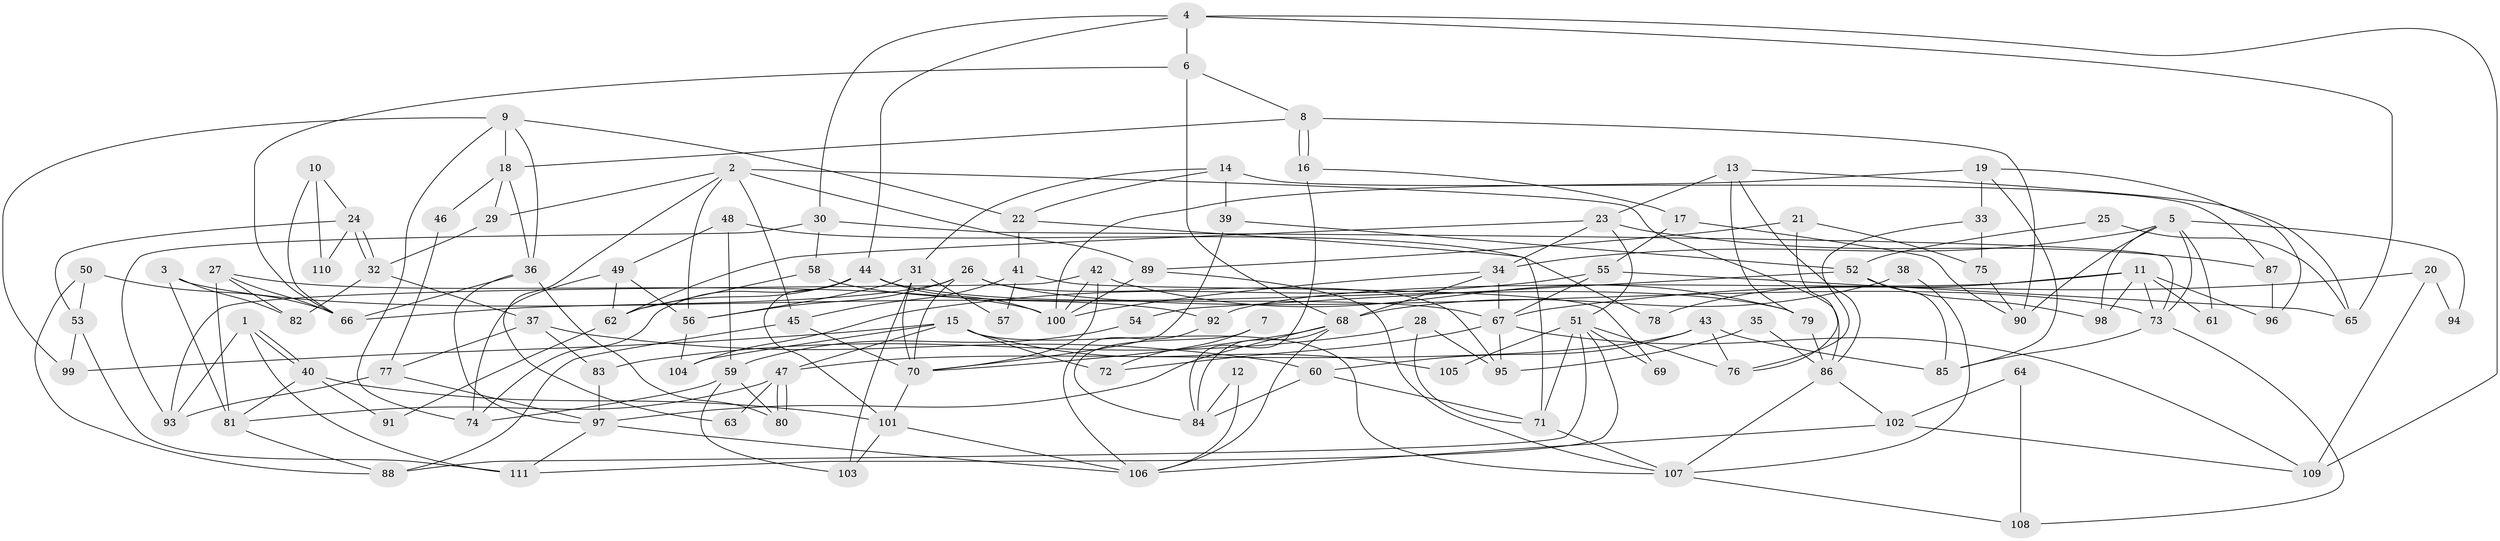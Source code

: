 // Generated by graph-tools (version 1.1) at 2025/02/03/09/25 03:02:08]
// undirected, 111 vertices, 222 edges
graph export_dot {
graph [start="1"]
  node [color=gray90,style=filled];
  1;
  2;
  3;
  4;
  5;
  6;
  7;
  8;
  9;
  10;
  11;
  12;
  13;
  14;
  15;
  16;
  17;
  18;
  19;
  20;
  21;
  22;
  23;
  24;
  25;
  26;
  27;
  28;
  29;
  30;
  31;
  32;
  33;
  34;
  35;
  36;
  37;
  38;
  39;
  40;
  41;
  42;
  43;
  44;
  45;
  46;
  47;
  48;
  49;
  50;
  51;
  52;
  53;
  54;
  55;
  56;
  57;
  58;
  59;
  60;
  61;
  62;
  63;
  64;
  65;
  66;
  67;
  68;
  69;
  70;
  71;
  72;
  73;
  74;
  75;
  76;
  77;
  78;
  79;
  80;
  81;
  82;
  83;
  84;
  85;
  86;
  87;
  88;
  89;
  90;
  91;
  92;
  93;
  94;
  95;
  96;
  97;
  98;
  99;
  100;
  101;
  102;
  103;
  104;
  105;
  106;
  107;
  108;
  109;
  110;
  111;
  1 -- 40;
  1 -- 40;
  1 -- 93;
  1 -- 111;
  2 -- 45;
  2 -- 56;
  2 -- 29;
  2 -- 63;
  2 -- 86;
  2 -- 89;
  3 -- 82;
  3 -- 92;
  3 -- 81;
  4 -- 44;
  4 -- 6;
  4 -- 30;
  4 -- 65;
  4 -- 109;
  5 -- 34;
  5 -- 73;
  5 -- 61;
  5 -- 90;
  5 -- 94;
  5 -- 98;
  6 -- 66;
  6 -- 68;
  6 -- 8;
  7 -- 72;
  7 -- 84;
  8 -- 16;
  8 -- 16;
  8 -- 18;
  8 -- 90;
  9 -- 36;
  9 -- 74;
  9 -- 18;
  9 -- 22;
  9 -- 99;
  10 -- 66;
  10 -- 24;
  10 -- 110;
  11 -- 96;
  11 -- 73;
  11 -- 61;
  11 -- 78;
  11 -- 92;
  11 -- 98;
  12 -- 106;
  12 -- 84;
  13 -- 86;
  13 -- 79;
  13 -- 23;
  13 -- 65;
  14 -- 22;
  14 -- 39;
  14 -- 31;
  14 -- 87;
  15 -- 99;
  15 -- 107;
  15 -- 47;
  15 -- 72;
  15 -- 104;
  15 -- 105;
  16 -- 84;
  16 -- 17;
  17 -- 90;
  17 -- 55;
  18 -- 29;
  18 -- 36;
  18 -- 46;
  19 -- 33;
  19 -- 100;
  19 -- 85;
  19 -- 96;
  20 -- 67;
  20 -- 109;
  20 -- 94;
  21 -- 89;
  21 -- 76;
  21 -- 75;
  22 -- 71;
  22 -- 41;
  23 -- 62;
  23 -- 34;
  23 -- 51;
  23 -- 87;
  24 -- 32;
  24 -- 32;
  24 -- 53;
  24 -- 110;
  25 -- 52;
  25 -- 65;
  26 -- 70;
  26 -- 56;
  26 -- 66;
  26 -- 73;
  26 -- 95;
  27 -- 100;
  27 -- 81;
  27 -- 66;
  27 -- 82;
  28 -- 95;
  28 -- 83;
  28 -- 71;
  29 -- 32;
  30 -- 73;
  30 -- 58;
  30 -- 93;
  31 -- 70;
  31 -- 56;
  31 -- 57;
  31 -- 103;
  32 -- 37;
  32 -- 82;
  33 -- 76;
  33 -- 75;
  34 -- 67;
  34 -- 68;
  34 -- 100;
  35 -- 86;
  35 -- 95;
  36 -- 66;
  36 -- 80;
  36 -- 97;
  37 -- 77;
  37 -- 60;
  37 -- 83;
  38 -- 107;
  38 -- 68;
  39 -- 52;
  39 -- 70;
  40 -- 81;
  40 -- 91;
  40 -- 101;
  41 -- 45;
  41 -- 57;
  41 -- 69;
  42 -- 100;
  42 -- 79;
  42 -- 70;
  42 -- 93;
  43 -- 60;
  43 -- 47;
  43 -- 76;
  43 -- 85;
  44 -- 101;
  44 -- 74;
  44 -- 62;
  44 -- 79;
  44 -- 100;
  45 -- 70;
  45 -- 88;
  46 -- 77;
  47 -- 80;
  47 -- 80;
  47 -- 63;
  47 -- 81;
  48 -- 49;
  48 -- 59;
  48 -- 78;
  49 -- 56;
  49 -- 62;
  49 -- 74;
  50 -- 66;
  50 -- 88;
  50 -- 53;
  51 -- 111;
  51 -- 69;
  51 -- 71;
  51 -- 76;
  51 -- 88;
  51 -- 105;
  52 -- 85;
  52 -- 98;
  52 -- 54;
  53 -- 111;
  53 -- 99;
  54 -- 59;
  55 -- 65;
  55 -- 67;
  55 -- 104;
  56 -- 104;
  58 -- 67;
  58 -- 62;
  59 -- 103;
  59 -- 80;
  59 -- 74;
  60 -- 71;
  60 -- 84;
  62 -- 91;
  64 -- 102;
  64 -- 108;
  67 -- 109;
  67 -- 72;
  67 -- 95;
  68 -- 70;
  68 -- 84;
  68 -- 97;
  68 -- 106;
  70 -- 101;
  71 -- 107;
  73 -- 85;
  73 -- 108;
  75 -- 90;
  77 -- 97;
  77 -- 93;
  79 -- 86;
  81 -- 88;
  83 -- 97;
  86 -- 107;
  86 -- 102;
  87 -- 96;
  89 -- 100;
  89 -- 107;
  92 -- 106;
  97 -- 106;
  97 -- 111;
  101 -- 106;
  101 -- 103;
  102 -- 106;
  102 -- 109;
  107 -- 108;
}

